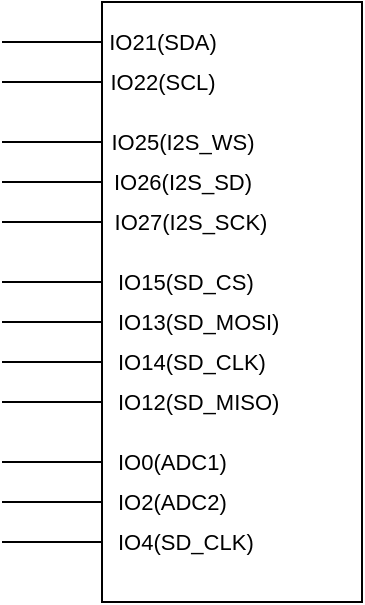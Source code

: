 <mxfile version="26.0.16">
  <diagram name="Страница — 1" id="R1PNzt06GPcBgG97Ss6i">
    <mxGraphModel dx="600" dy="365" grid="1" gridSize="10" guides="1" tooltips="1" connect="1" arrows="1" fold="1" page="1" pageScale="1" pageWidth="827" pageHeight="1169" math="0" shadow="0">
      <root>
        <mxCell id="0" />
        <mxCell id="1" parent="0" />
        <mxCell id="N8a33hzFeptmH6NpnaTR-1" value="" style="rounded=0;whiteSpace=wrap;html=1;" vertex="1" parent="1">
          <mxGeometry x="520" y="130" width="130" height="300" as="geometry" />
        </mxCell>
        <mxCell id="N8a33hzFeptmH6NpnaTR-2" value="" style="endArrow=none;html=1;rounded=0;" edge="1" parent="1">
          <mxGeometry width="50" height="50" relative="1" as="geometry">
            <mxPoint x="470" y="150" as="sourcePoint" />
            <mxPoint x="520" y="150" as="targetPoint" />
          </mxGeometry>
        </mxCell>
        <mxCell id="N8a33hzFeptmH6NpnaTR-3" value="IO21(SDA)" style="edgeLabel;html=1;align=center;verticalAlign=middle;resizable=0;points=[];" vertex="1" connectable="0" parent="N8a33hzFeptmH6NpnaTR-2">
          <mxGeometry x="0.472" y="-4" relative="1" as="geometry">
            <mxPoint x="43" y="-4" as="offset" />
          </mxGeometry>
        </mxCell>
        <mxCell id="N8a33hzFeptmH6NpnaTR-4" value="" style="endArrow=none;html=1;rounded=0;" edge="1" parent="1">
          <mxGeometry width="50" height="50" relative="1" as="geometry">
            <mxPoint x="470" y="170" as="sourcePoint" />
            <mxPoint x="520" y="170" as="targetPoint" />
          </mxGeometry>
        </mxCell>
        <mxCell id="N8a33hzFeptmH6NpnaTR-5" value="IO22(SCL)" style="edgeLabel;html=1;align=center;verticalAlign=middle;resizable=0;points=[];" vertex="1" connectable="0" parent="N8a33hzFeptmH6NpnaTR-4">
          <mxGeometry x="0.472" y="-4" relative="1" as="geometry">
            <mxPoint x="43" y="-4" as="offset" />
          </mxGeometry>
        </mxCell>
        <mxCell id="N8a33hzFeptmH6NpnaTR-6" value="" style="endArrow=none;html=1;rounded=0;" edge="1" parent="1">
          <mxGeometry width="50" height="50" relative="1" as="geometry">
            <mxPoint x="470" y="200" as="sourcePoint" />
            <mxPoint x="520" y="200" as="targetPoint" />
          </mxGeometry>
        </mxCell>
        <mxCell id="N8a33hzFeptmH6NpnaTR-7" value="IO25(I2S_WS)" style="edgeLabel;html=1;align=center;verticalAlign=middle;resizable=0;points=[];" vertex="1" connectable="0" parent="N8a33hzFeptmH6NpnaTR-6">
          <mxGeometry x="0.472" y="-4" relative="1" as="geometry">
            <mxPoint x="53" y="-4" as="offset" />
          </mxGeometry>
        </mxCell>
        <mxCell id="N8a33hzFeptmH6NpnaTR-14" value="" style="endArrow=none;html=1;rounded=0;" edge="1" parent="1">
          <mxGeometry width="50" height="50" relative="1" as="geometry">
            <mxPoint x="470" y="220" as="sourcePoint" />
            <mxPoint x="520" y="220" as="targetPoint" />
          </mxGeometry>
        </mxCell>
        <mxCell id="N8a33hzFeptmH6NpnaTR-15" value="IO26(I2S_SD)" style="edgeLabel;html=1;align=center;verticalAlign=middle;resizable=0;points=[];" vertex="1" connectable="0" parent="N8a33hzFeptmH6NpnaTR-14">
          <mxGeometry x="0.472" y="-4" relative="1" as="geometry">
            <mxPoint x="53" y="-4" as="offset" />
          </mxGeometry>
        </mxCell>
        <mxCell id="N8a33hzFeptmH6NpnaTR-16" value="" style="endArrow=none;html=1;rounded=0;" edge="1" parent="1">
          <mxGeometry width="50" height="50" relative="1" as="geometry">
            <mxPoint x="470" y="240" as="sourcePoint" />
            <mxPoint x="520" y="240" as="targetPoint" />
          </mxGeometry>
        </mxCell>
        <mxCell id="N8a33hzFeptmH6NpnaTR-17" value="IO27(I2S_SCK)" style="edgeLabel;html=1;align=center;verticalAlign=middle;resizable=0;points=[];" vertex="1" connectable="0" parent="N8a33hzFeptmH6NpnaTR-16">
          <mxGeometry x="0.472" y="-4" relative="1" as="geometry">
            <mxPoint x="57" y="-4" as="offset" />
          </mxGeometry>
        </mxCell>
        <mxCell id="N8a33hzFeptmH6NpnaTR-25" value="" style="endArrow=none;html=1;rounded=0;" edge="1" parent="1">
          <mxGeometry width="50" height="50" relative="1" as="geometry">
            <mxPoint x="470" y="270" as="sourcePoint" />
            <mxPoint x="520" y="270" as="targetPoint" />
          </mxGeometry>
        </mxCell>
        <mxCell id="N8a33hzFeptmH6NpnaTR-26" value="IO15(SD_CS)" style="edgeLabel;html=1;align=left;verticalAlign=middle;resizable=0;points=[];" vertex="1" connectable="0" parent="N8a33hzFeptmH6NpnaTR-25">
          <mxGeometry x="0.472" y="-4" relative="1" as="geometry">
            <mxPoint x="19" y="-4" as="offset" />
          </mxGeometry>
        </mxCell>
        <mxCell id="N8a33hzFeptmH6NpnaTR-31" value="" style="endArrow=none;html=1;rounded=0;" edge="1" parent="1">
          <mxGeometry width="50" height="50" relative="1" as="geometry">
            <mxPoint x="470" y="290" as="sourcePoint" />
            <mxPoint x="520" y="290" as="targetPoint" />
          </mxGeometry>
        </mxCell>
        <mxCell id="N8a33hzFeptmH6NpnaTR-32" value="IO13(SD_MOSI)" style="edgeLabel;html=1;align=left;verticalAlign=middle;resizable=0;points=[];" vertex="1" connectable="0" parent="N8a33hzFeptmH6NpnaTR-31">
          <mxGeometry x="0.472" y="-4" relative="1" as="geometry">
            <mxPoint x="19" y="-4" as="offset" />
          </mxGeometry>
        </mxCell>
        <mxCell id="N8a33hzFeptmH6NpnaTR-33" value="" style="endArrow=none;html=1;rounded=0;" edge="1" parent="1">
          <mxGeometry width="50" height="50" relative="1" as="geometry">
            <mxPoint x="470" y="310" as="sourcePoint" />
            <mxPoint x="520" y="310" as="targetPoint" />
          </mxGeometry>
        </mxCell>
        <mxCell id="N8a33hzFeptmH6NpnaTR-34" value="IO14(SD_CLK)" style="edgeLabel;html=1;align=left;verticalAlign=middle;resizable=0;points=[];" vertex="1" connectable="0" parent="N8a33hzFeptmH6NpnaTR-33">
          <mxGeometry x="0.472" y="-4" relative="1" as="geometry">
            <mxPoint x="19" y="-4" as="offset" />
          </mxGeometry>
        </mxCell>
        <mxCell id="N8a33hzFeptmH6NpnaTR-35" value="" style="endArrow=none;html=1;rounded=0;" edge="1" parent="1">
          <mxGeometry width="50" height="50" relative="1" as="geometry">
            <mxPoint x="470" y="330" as="sourcePoint" />
            <mxPoint x="520" y="330" as="targetPoint" />
          </mxGeometry>
        </mxCell>
        <mxCell id="N8a33hzFeptmH6NpnaTR-36" value="IO12(SD_MISO)" style="edgeLabel;html=1;align=left;verticalAlign=middle;resizable=0;points=[];" vertex="1" connectable="0" parent="N8a33hzFeptmH6NpnaTR-35">
          <mxGeometry x="0.472" y="-4" relative="1" as="geometry">
            <mxPoint x="19" y="-4" as="offset" />
          </mxGeometry>
        </mxCell>
        <mxCell id="N8a33hzFeptmH6NpnaTR-37" value="" style="endArrow=none;html=1;rounded=0;" edge="1" parent="1">
          <mxGeometry width="50" height="50" relative="1" as="geometry">
            <mxPoint x="470" y="360" as="sourcePoint" />
            <mxPoint x="520" y="360" as="targetPoint" />
          </mxGeometry>
        </mxCell>
        <mxCell id="N8a33hzFeptmH6NpnaTR-38" value="IO0(ADC1)" style="edgeLabel;html=1;align=left;verticalAlign=middle;resizable=0;points=[];" vertex="1" connectable="0" parent="N8a33hzFeptmH6NpnaTR-37">
          <mxGeometry x="0.472" y="-4" relative="1" as="geometry">
            <mxPoint x="19" y="-4" as="offset" />
          </mxGeometry>
        </mxCell>
        <mxCell id="N8a33hzFeptmH6NpnaTR-39" value="" style="endArrow=none;html=1;rounded=0;" edge="1" parent="1">
          <mxGeometry width="50" height="50" relative="1" as="geometry">
            <mxPoint x="470" y="380" as="sourcePoint" />
            <mxPoint x="520" y="380" as="targetPoint" />
          </mxGeometry>
        </mxCell>
        <mxCell id="N8a33hzFeptmH6NpnaTR-40" value="IO2(ADC2)" style="edgeLabel;html=1;align=left;verticalAlign=middle;resizable=0;points=[];" vertex="1" connectable="0" parent="N8a33hzFeptmH6NpnaTR-39">
          <mxGeometry x="0.472" y="-4" relative="1" as="geometry">
            <mxPoint x="19" y="-4" as="offset" />
          </mxGeometry>
        </mxCell>
        <mxCell id="N8a33hzFeptmH6NpnaTR-41" value="" style="endArrow=none;html=1;rounded=0;" edge="1" parent="1">
          <mxGeometry width="50" height="50" relative="1" as="geometry">
            <mxPoint x="470" y="400" as="sourcePoint" />
            <mxPoint x="520" y="400" as="targetPoint" />
          </mxGeometry>
        </mxCell>
        <mxCell id="N8a33hzFeptmH6NpnaTR-42" value="IO4(SD_CLK)" style="edgeLabel;html=1;align=left;verticalAlign=middle;resizable=0;points=[];" vertex="1" connectable="0" parent="N8a33hzFeptmH6NpnaTR-41">
          <mxGeometry x="0.472" y="-4" relative="1" as="geometry">
            <mxPoint x="19" y="-4" as="offset" />
          </mxGeometry>
        </mxCell>
      </root>
    </mxGraphModel>
  </diagram>
</mxfile>
